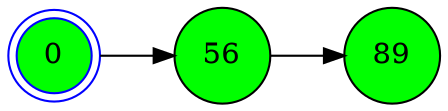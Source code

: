 digraph BlockchainTree {
    rankdir=LR;
    node [shape=circle, style=filled, fontcolor=black];

    0 [fillcolor=green];
    0 [shape=doublecircle, color=blue];
    56 [fillcolor=green];
    0 -> 56;
    89 [fillcolor=green];
    56 -> 89;
}
